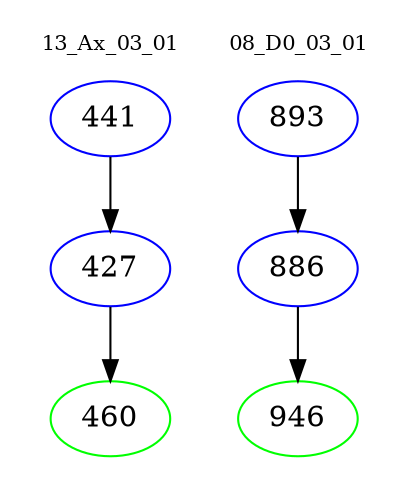 digraph{
subgraph cluster_0 {
color = white
label = "13_Ax_03_01";
fontsize=10;
T0_441 [label="441", color="blue"]
T0_441 -> T0_427 [color="black"]
T0_427 [label="427", color="blue"]
T0_427 -> T0_460 [color="black"]
T0_460 [label="460", color="green"]
}
subgraph cluster_1 {
color = white
label = "08_D0_03_01";
fontsize=10;
T1_893 [label="893", color="blue"]
T1_893 -> T1_886 [color="black"]
T1_886 [label="886", color="blue"]
T1_886 -> T1_946 [color="black"]
T1_946 [label="946", color="green"]
}
}

